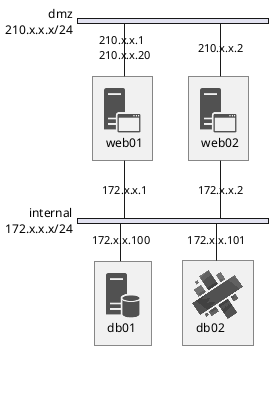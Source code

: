 @startuml Sprite example
!include <office/Servers/application_server>
!include <office/Servers/database_server>
!include <logos/aurelia>

nwdiag {
  network dmz {
      address = "210.x.x.x/24"

      // set multiple addresses (using comma)
      web01 [address = "210.x.x.1, 210.x.x.20",  description = "<$application_server>\n web01"]
      web02 [address = "210.x.x.2",  description = "<$application_server>\n web02"];
  }
  network internal {
      address = "172.x.x.x/24";

      web01 [address = "172.x.x.1"];
      web02 [address = "172.x.x.2"];
      db01 [address = "172.x.x.100",  description = "<$database_server>\n db01"];
      db02 [address = "172.x.x.101",  description = "<$aurelia>\n db02"];
  }
}
@enduml
